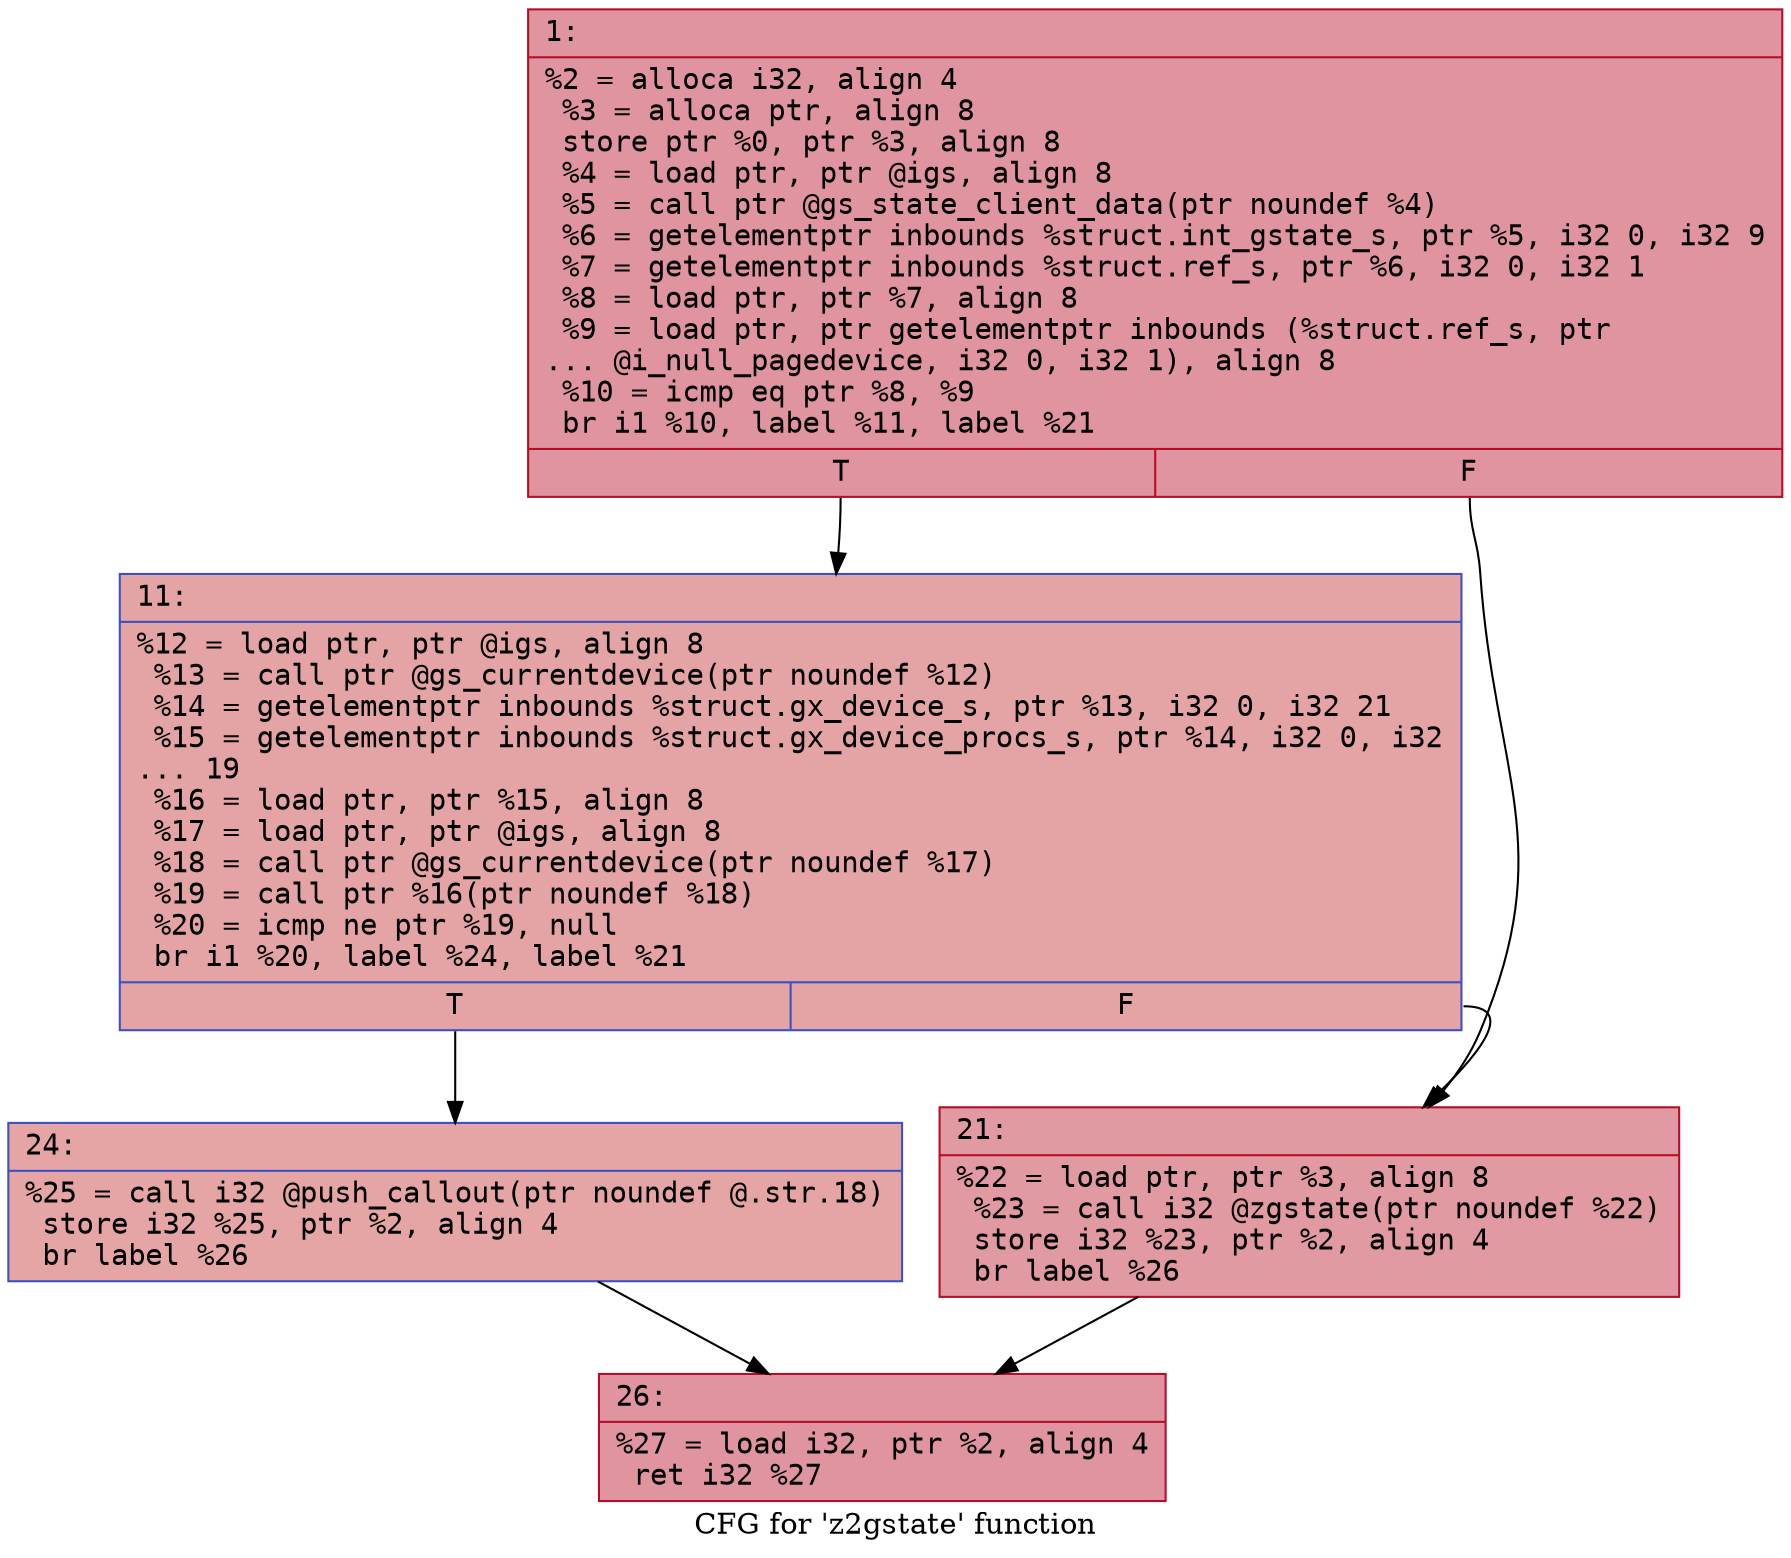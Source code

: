 digraph "CFG for 'z2gstate' function" {
	label="CFG for 'z2gstate' function";

	Node0x60000010eee0 [shape=record,color="#b70d28ff", style=filled, fillcolor="#b70d2870" fontname="Courier",label="{1:\l|  %2 = alloca i32, align 4\l  %3 = alloca ptr, align 8\l  store ptr %0, ptr %3, align 8\l  %4 = load ptr, ptr @igs, align 8\l  %5 = call ptr @gs_state_client_data(ptr noundef %4)\l  %6 = getelementptr inbounds %struct.int_gstate_s, ptr %5, i32 0, i32 9\l  %7 = getelementptr inbounds %struct.ref_s, ptr %6, i32 0, i32 1\l  %8 = load ptr, ptr %7, align 8\l  %9 = load ptr, ptr getelementptr inbounds (%struct.ref_s, ptr\l... @i_null_pagedevice, i32 0, i32 1), align 8\l  %10 = icmp eq ptr %8, %9\l  br i1 %10, label %11, label %21\l|{<s0>T|<s1>F}}"];
	Node0x60000010eee0:s0 -> Node0x60000010ef30[tooltip="1 -> 11\nProbability 37.50%" ];
	Node0x60000010eee0:s1 -> Node0x60000010ef80[tooltip="1 -> 21\nProbability 62.50%" ];
	Node0x60000010ef30 [shape=record,color="#3d50c3ff", style=filled, fillcolor="#c32e3170" fontname="Courier",label="{11:\l|  %12 = load ptr, ptr @igs, align 8\l  %13 = call ptr @gs_currentdevice(ptr noundef %12)\l  %14 = getelementptr inbounds %struct.gx_device_s, ptr %13, i32 0, i32 21\l  %15 = getelementptr inbounds %struct.gx_device_procs_s, ptr %14, i32 0, i32\l... 19\l  %16 = load ptr, ptr %15, align 8\l  %17 = load ptr, ptr @igs, align 8\l  %18 = call ptr @gs_currentdevice(ptr noundef %17)\l  %19 = call ptr %16(ptr noundef %18)\l  %20 = icmp ne ptr %19, null\l  br i1 %20, label %24, label %21\l|{<s0>T|<s1>F}}"];
	Node0x60000010ef30:s0 -> Node0x60000010efd0[tooltip="11 -> 24\nProbability 62.50%" ];
	Node0x60000010ef30:s1 -> Node0x60000010ef80[tooltip="11 -> 21\nProbability 37.50%" ];
	Node0x60000010ef80 [shape=record,color="#b70d28ff", style=filled, fillcolor="#bb1b2c70" fontname="Courier",label="{21:\l|  %22 = load ptr, ptr %3, align 8\l  %23 = call i32 @zgstate(ptr noundef %22)\l  store i32 %23, ptr %2, align 4\l  br label %26\l}"];
	Node0x60000010ef80 -> Node0x60000010f020[tooltip="21 -> 26\nProbability 100.00%" ];
	Node0x60000010efd0 [shape=record,color="#3d50c3ff", style=filled, fillcolor="#c5333470" fontname="Courier",label="{24:\l|  %25 = call i32 @push_callout(ptr noundef @.str.18)\l  store i32 %25, ptr %2, align 4\l  br label %26\l}"];
	Node0x60000010efd0 -> Node0x60000010f020[tooltip="24 -> 26\nProbability 100.00%" ];
	Node0x60000010f020 [shape=record,color="#b70d28ff", style=filled, fillcolor="#b70d2870" fontname="Courier",label="{26:\l|  %27 = load i32, ptr %2, align 4\l  ret i32 %27\l}"];
}
